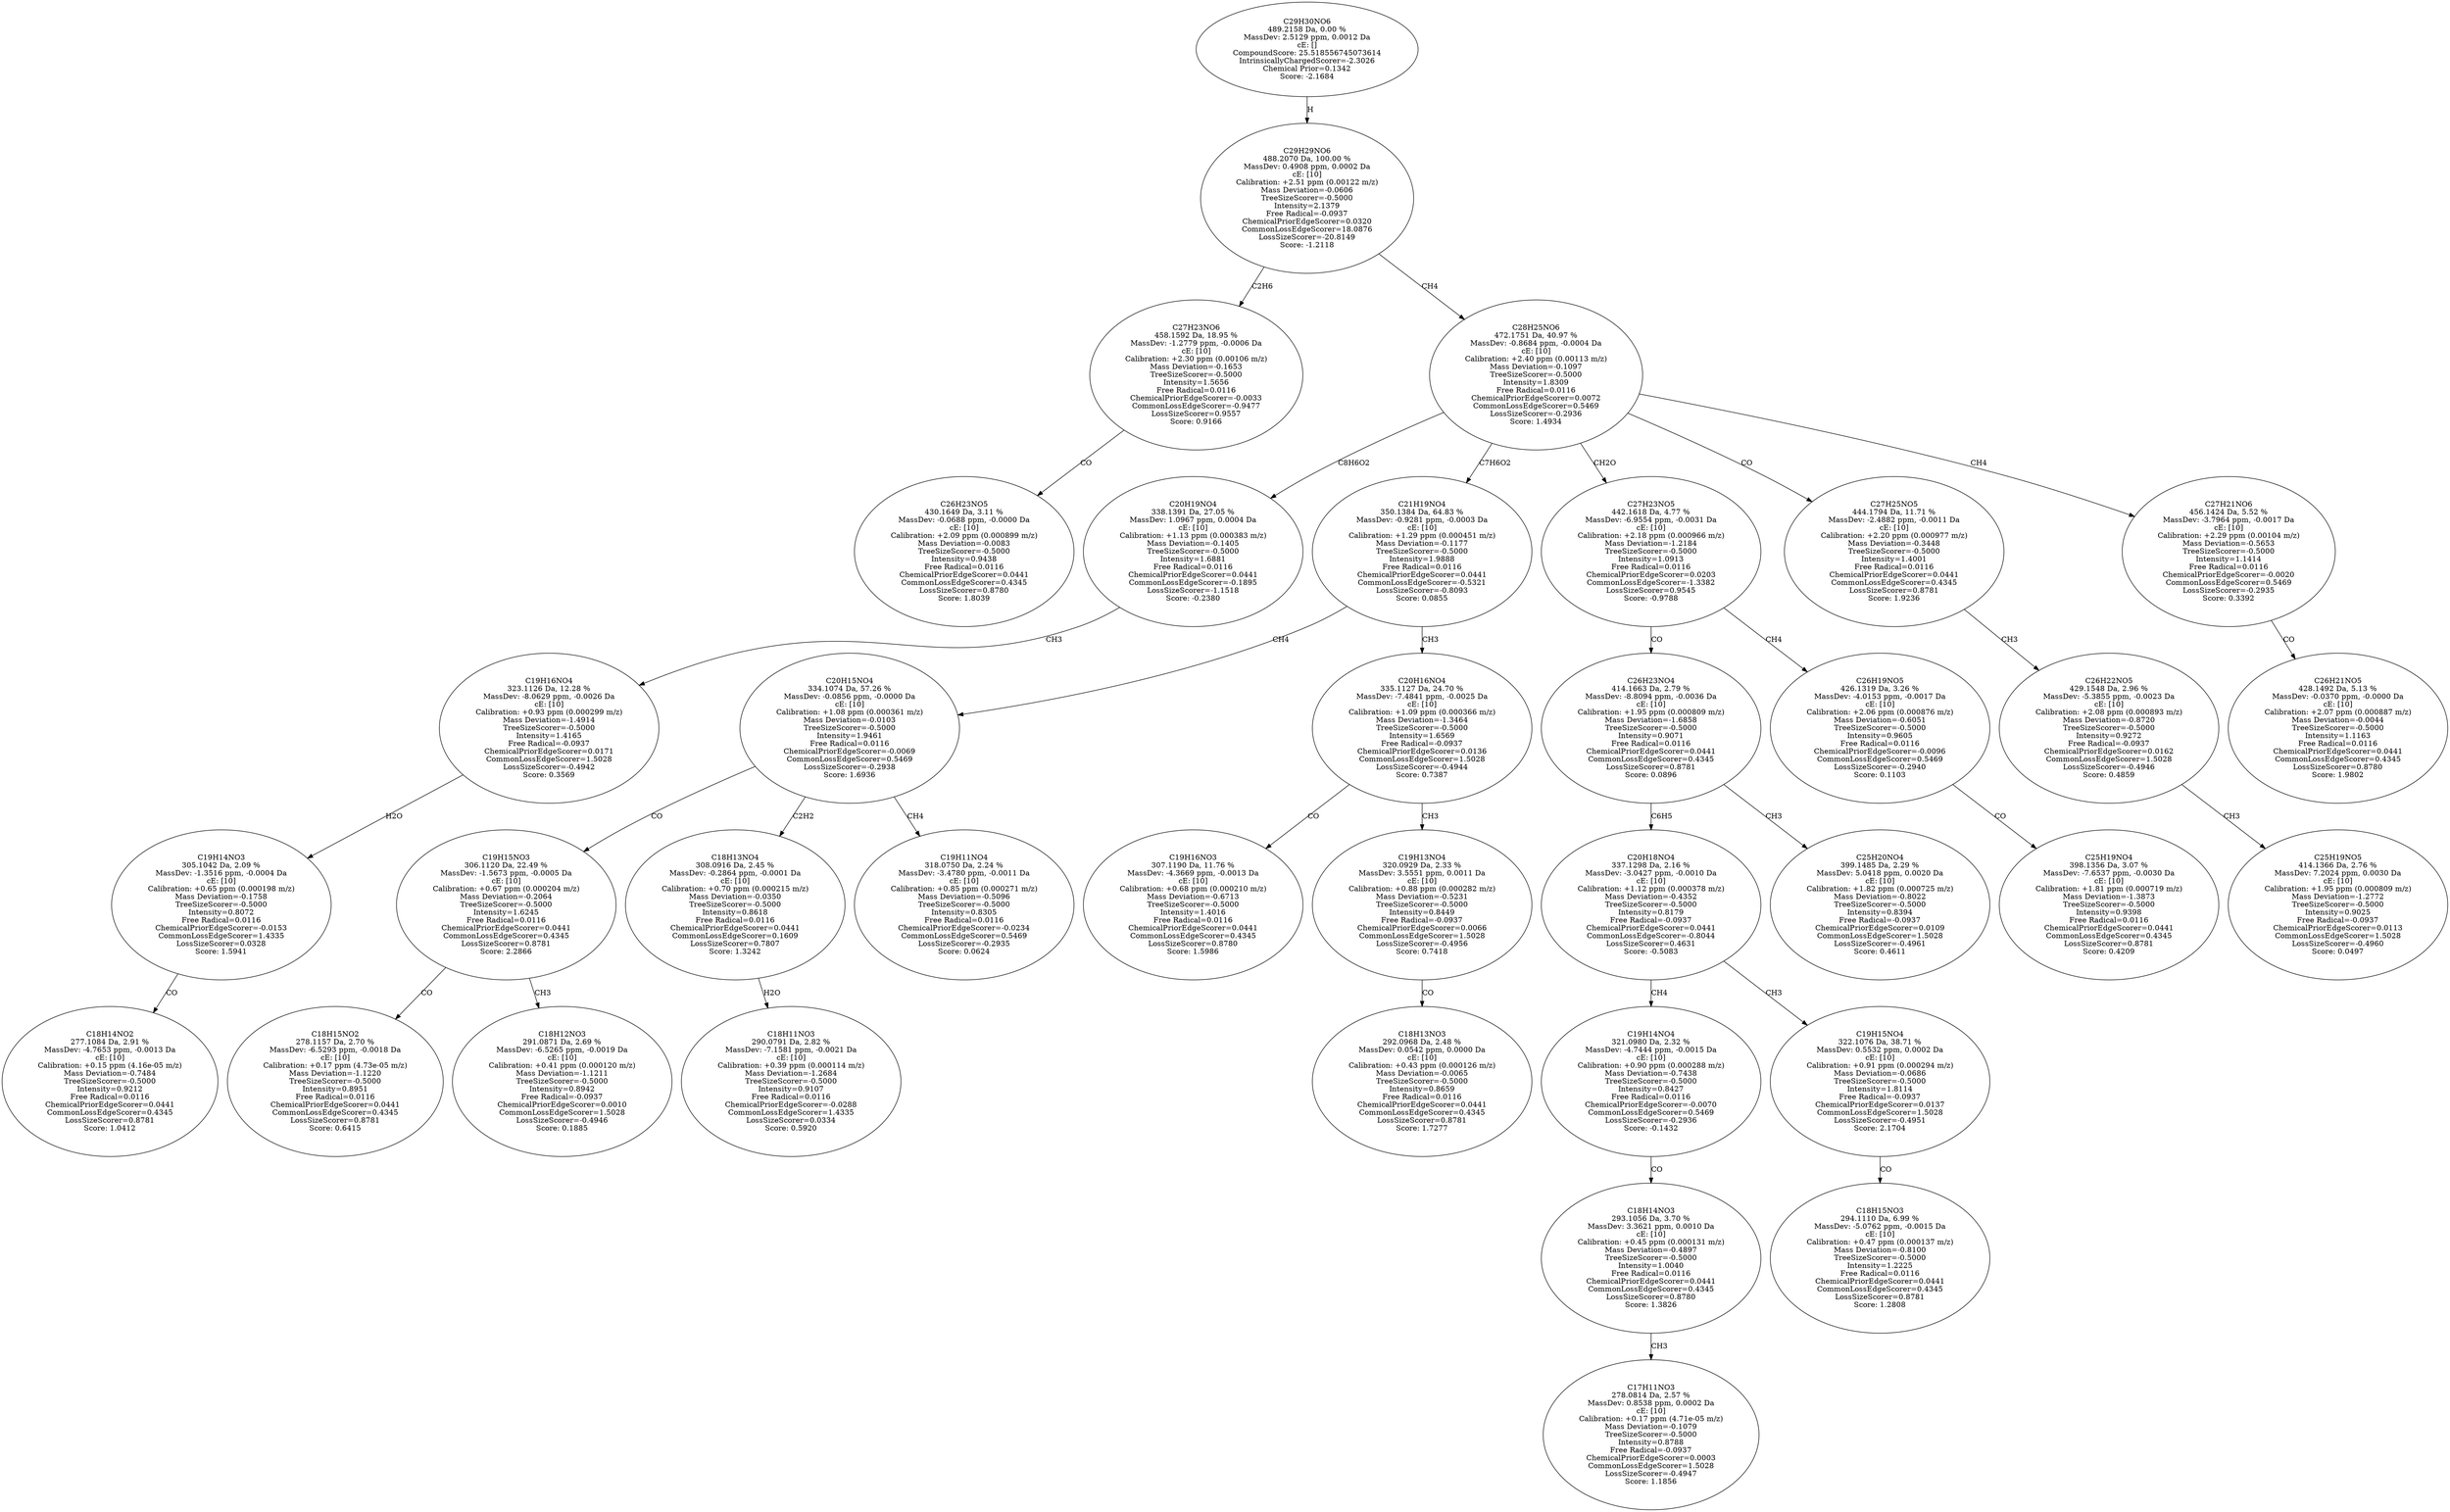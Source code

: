 strict digraph {
v1 [label="C26H23NO5\n430.1649 Da, 3.11 %\nMassDev: -0.0688 ppm, -0.0000 Da\ncE: [10]\nCalibration: +2.09 ppm (0.000899 m/z)\nMass Deviation=-0.0083\nTreeSizeScorer=-0.5000\nIntensity=0.9438\nFree Radical=0.0116\nChemicalPriorEdgeScorer=0.0441\nCommonLossEdgeScorer=0.4345\nLossSizeScorer=0.8780\nScore: 1.8039"];
v2 [label="C27H23NO6\n458.1592 Da, 18.95 %\nMassDev: -1.2779 ppm, -0.0006 Da\ncE: [10]\nCalibration: +2.30 ppm (0.00106 m/z)\nMass Deviation=-0.1653\nTreeSizeScorer=-0.5000\nIntensity=1.5656\nFree Radical=0.0116\nChemicalPriorEdgeScorer=-0.0033\nCommonLossEdgeScorer=-0.9477\nLossSizeScorer=0.9557\nScore: 0.9166"];
v3 [label="C18H14NO2\n277.1084 Da, 2.91 %\nMassDev: -4.7653 ppm, -0.0013 Da\ncE: [10]\nCalibration: +0.15 ppm (4.16e-05 m/z)\nMass Deviation=-0.7484\nTreeSizeScorer=-0.5000\nIntensity=0.9212\nFree Radical=0.0116\nChemicalPriorEdgeScorer=0.0441\nCommonLossEdgeScorer=0.4345\nLossSizeScorer=0.8781\nScore: 1.0412"];
v4 [label="C19H14NO3\n305.1042 Da, 2.09 %\nMassDev: -1.3516 ppm, -0.0004 Da\ncE: [10]\nCalibration: +0.65 ppm (0.000198 m/z)\nMass Deviation=-0.1758\nTreeSizeScorer=-0.5000\nIntensity=0.8072\nFree Radical=0.0116\nChemicalPriorEdgeScorer=-0.0153\nCommonLossEdgeScorer=1.4335\nLossSizeScorer=0.0328\nScore: 1.5941"];
v5 [label="C19H16NO4\n323.1126 Da, 12.28 %\nMassDev: -8.0629 ppm, -0.0026 Da\ncE: [10]\nCalibration: +0.93 ppm (0.000299 m/z)\nMass Deviation=-1.4914\nTreeSizeScorer=-0.5000\nIntensity=1.4165\nFree Radical=-0.0937\nChemicalPriorEdgeScorer=0.0171\nCommonLossEdgeScorer=1.5028\nLossSizeScorer=-0.4942\nScore: 0.3569"];
v6 [label="C20H19NO4\n338.1391 Da, 27.05 %\nMassDev: 1.0967 ppm, 0.0004 Da\ncE: [10]\nCalibration: +1.13 ppm (0.000383 m/z)\nMass Deviation=-0.1405\nTreeSizeScorer=-0.5000\nIntensity=1.6881\nFree Radical=0.0116\nChemicalPriorEdgeScorer=0.0441\nCommonLossEdgeScorer=-0.1895\nLossSizeScorer=-1.1518\nScore: -0.2380"];
v7 [label="C18H15NO2\n278.1157 Da, 2.70 %\nMassDev: -6.5293 ppm, -0.0018 Da\ncE: [10]\nCalibration: +0.17 ppm (4.73e-05 m/z)\nMass Deviation=-1.1220\nTreeSizeScorer=-0.5000\nIntensity=0.8951\nFree Radical=0.0116\nChemicalPriorEdgeScorer=0.0441\nCommonLossEdgeScorer=0.4345\nLossSizeScorer=0.8781\nScore: 0.6415"];
v8 [label="C18H12NO3\n291.0871 Da, 2.69 %\nMassDev: -6.5265 ppm, -0.0019 Da\ncE: [10]\nCalibration: +0.41 ppm (0.000120 m/z)\nMass Deviation=-1.1211\nTreeSizeScorer=-0.5000\nIntensity=0.8942\nFree Radical=-0.0937\nChemicalPriorEdgeScorer=0.0010\nCommonLossEdgeScorer=1.5028\nLossSizeScorer=-0.4946\nScore: 0.1885"];
v9 [label="C19H15NO3\n306.1120 Da, 22.49 %\nMassDev: -1.5673 ppm, -0.0005 Da\ncE: [10]\nCalibration: +0.67 ppm (0.000204 m/z)\nMass Deviation=-0.2064\nTreeSizeScorer=-0.5000\nIntensity=1.6245\nFree Radical=0.0116\nChemicalPriorEdgeScorer=0.0441\nCommonLossEdgeScorer=0.4345\nLossSizeScorer=0.8781\nScore: 2.2866"];
v10 [label="C18H11NO3\n290.0791 Da, 2.82 %\nMassDev: -7.1581 ppm, -0.0021 Da\ncE: [10]\nCalibration: +0.39 ppm (0.000114 m/z)\nMass Deviation=-1.2684\nTreeSizeScorer=-0.5000\nIntensity=0.9107\nFree Radical=0.0116\nChemicalPriorEdgeScorer=-0.0288\nCommonLossEdgeScorer=1.4335\nLossSizeScorer=0.0334\nScore: 0.5920"];
v11 [label="C18H13NO4\n308.0916 Da, 2.45 %\nMassDev: -0.2864 ppm, -0.0001 Da\ncE: [10]\nCalibration: +0.70 ppm (0.000215 m/z)\nMass Deviation=-0.0350\nTreeSizeScorer=-0.5000\nIntensity=0.8618\nFree Radical=0.0116\nChemicalPriorEdgeScorer=0.0441\nCommonLossEdgeScorer=0.1609\nLossSizeScorer=0.7807\nScore: 1.3242"];
v12 [label="C19H11NO4\n318.0750 Da, 2.24 %\nMassDev: -3.4780 ppm, -0.0011 Da\ncE: [10]\nCalibration: +0.85 ppm (0.000271 m/z)\nMass Deviation=-0.5096\nTreeSizeScorer=-0.5000\nIntensity=0.8305\nFree Radical=0.0116\nChemicalPriorEdgeScorer=-0.0234\nCommonLossEdgeScorer=0.5469\nLossSizeScorer=-0.2935\nScore: 0.0624"];
v13 [label="C20H15NO4\n334.1074 Da, 57.26 %\nMassDev: -0.0856 ppm, -0.0000 Da\ncE: [10]\nCalibration: +1.08 ppm (0.000361 m/z)\nMass Deviation=-0.0103\nTreeSizeScorer=-0.5000\nIntensity=1.9461\nFree Radical=0.0116\nChemicalPriorEdgeScorer=-0.0069\nCommonLossEdgeScorer=0.5469\nLossSizeScorer=-0.2938\nScore: 1.6936"];
v14 [label="C19H16NO3\n307.1190 Da, 11.76 %\nMassDev: -4.3669 ppm, -0.0013 Da\ncE: [10]\nCalibration: +0.68 ppm (0.000210 m/z)\nMass Deviation=-0.6713\nTreeSizeScorer=-0.5000\nIntensity=1.4016\nFree Radical=0.0116\nChemicalPriorEdgeScorer=0.0441\nCommonLossEdgeScorer=0.4345\nLossSizeScorer=0.8780\nScore: 1.5986"];
v15 [label="C18H13NO3\n292.0968 Da, 2.48 %\nMassDev: 0.0542 ppm, 0.0000 Da\ncE: [10]\nCalibration: +0.43 ppm (0.000126 m/z)\nMass Deviation=-0.0065\nTreeSizeScorer=-0.5000\nIntensity=0.8659\nFree Radical=0.0116\nChemicalPriorEdgeScorer=0.0441\nCommonLossEdgeScorer=0.4345\nLossSizeScorer=0.8781\nScore: 1.7277"];
v16 [label="C19H13NO4\n320.0929 Da, 2.33 %\nMassDev: 3.5551 ppm, 0.0011 Da\ncE: [10]\nCalibration: +0.88 ppm (0.000282 m/z)\nMass Deviation=-0.5231\nTreeSizeScorer=-0.5000\nIntensity=0.8449\nFree Radical=-0.0937\nChemicalPriorEdgeScorer=0.0066\nCommonLossEdgeScorer=1.5028\nLossSizeScorer=-0.4956\nScore: 0.7418"];
v17 [label="C20H16NO4\n335.1127 Da, 24.70 %\nMassDev: -7.4841 ppm, -0.0025 Da\ncE: [10]\nCalibration: +1.09 ppm (0.000366 m/z)\nMass Deviation=-1.3464\nTreeSizeScorer=-0.5000\nIntensity=1.6569\nFree Radical=-0.0937\nChemicalPriorEdgeScorer=0.0136\nCommonLossEdgeScorer=1.5028\nLossSizeScorer=-0.4944\nScore: 0.7387"];
v18 [label="C21H19NO4\n350.1384 Da, 64.83 %\nMassDev: -0.9281 ppm, -0.0003 Da\ncE: [10]\nCalibration: +1.29 ppm (0.000451 m/z)\nMass Deviation=-0.1177\nTreeSizeScorer=-0.5000\nIntensity=1.9888\nFree Radical=0.0116\nChemicalPriorEdgeScorer=0.0441\nCommonLossEdgeScorer=-0.5321\nLossSizeScorer=-0.8093\nScore: 0.0855"];
v19 [label="C17H11NO3\n278.0814 Da, 2.57 %\nMassDev: 0.8538 ppm, 0.0002 Da\ncE: [10]\nCalibration: +0.17 ppm (4.71e-05 m/z)\nMass Deviation=-0.1079\nTreeSizeScorer=-0.5000\nIntensity=0.8788\nFree Radical=-0.0937\nChemicalPriorEdgeScorer=0.0003\nCommonLossEdgeScorer=1.5028\nLossSizeScorer=-0.4947\nScore: 1.1856"];
v20 [label="C18H14NO3\n293.1056 Da, 3.70 %\nMassDev: 3.3621 ppm, 0.0010 Da\ncE: [10]\nCalibration: +0.45 ppm (0.000131 m/z)\nMass Deviation=-0.4897\nTreeSizeScorer=-0.5000\nIntensity=1.0040\nFree Radical=0.0116\nChemicalPriorEdgeScorer=0.0441\nCommonLossEdgeScorer=0.4345\nLossSizeScorer=0.8780\nScore: 1.3826"];
v21 [label="C19H14NO4\n321.0980 Da, 2.32 %\nMassDev: -4.7444 ppm, -0.0015 Da\ncE: [10]\nCalibration: +0.90 ppm (0.000288 m/z)\nMass Deviation=-0.7438\nTreeSizeScorer=-0.5000\nIntensity=0.8427\nFree Radical=0.0116\nChemicalPriorEdgeScorer=-0.0070\nCommonLossEdgeScorer=0.5469\nLossSizeScorer=-0.2936\nScore: -0.1432"];
v22 [label="C18H15NO3\n294.1110 Da, 6.99 %\nMassDev: -5.0762 ppm, -0.0015 Da\ncE: [10]\nCalibration: +0.47 ppm (0.000137 m/z)\nMass Deviation=-0.8100\nTreeSizeScorer=-0.5000\nIntensity=1.2225\nFree Radical=0.0116\nChemicalPriorEdgeScorer=0.0441\nCommonLossEdgeScorer=0.4345\nLossSizeScorer=0.8781\nScore: 1.2808"];
v23 [label="C19H15NO4\n322.1076 Da, 38.71 %\nMassDev: 0.5532 ppm, 0.0002 Da\ncE: [10]\nCalibration: +0.91 ppm (0.000294 m/z)\nMass Deviation=-0.0686\nTreeSizeScorer=-0.5000\nIntensity=1.8114\nFree Radical=-0.0937\nChemicalPriorEdgeScorer=0.0137\nCommonLossEdgeScorer=1.5028\nLossSizeScorer=-0.4951\nScore: 2.1704"];
v24 [label="C20H18NO4\n337.1298 Da, 2.16 %\nMassDev: -3.0427 ppm, -0.0010 Da\ncE: [10]\nCalibration: +1.12 ppm (0.000378 m/z)\nMass Deviation=-0.4352\nTreeSizeScorer=-0.5000\nIntensity=0.8179\nFree Radical=-0.0937\nChemicalPriorEdgeScorer=0.0441\nCommonLossEdgeScorer=-0.8044\nLossSizeScorer=0.4631\nScore: -0.5083"];
v25 [label="C25H20NO4\n399.1485 Da, 2.29 %\nMassDev: 5.0418 ppm, 0.0020 Da\ncE: [10]\nCalibration: +1.82 ppm (0.000725 m/z)\nMass Deviation=-0.8022\nTreeSizeScorer=-0.5000\nIntensity=0.8394\nFree Radical=-0.0937\nChemicalPriorEdgeScorer=0.0109\nCommonLossEdgeScorer=1.5028\nLossSizeScorer=-0.4961\nScore: 0.4611"];
v26 [label="C26H23NO4\n414.1663 Da, 2.79 %\nMassDev: -8.8094 ppm, -0.0036 Da\ncE: [10]\nCalibration: +1.95 ppm (0.000809 m/z)\nMass Deviation=-1.6858\nTreeSizeScorer=-0.5000\nIntensity=0.9071\nFree Radical=0.0116\nChemicalPriorEdgeScorer=0.0441\nCommonLossEdgeScorer=0.4345\nLossSizeScorer=0.8781\nScore: 0.0896"];
v27 [label="C25H19NO4\n398.1356 Da, 3.07 %\nMassDev: -7.6537 ppm, -0.0030 Da\ncE: [10]\nCalibration: +1.81 ppm (0.000719 m/z)\nMass Deviation=-1.3873\nTreeSizeScorer=-0.5000\nIntensity=0.9398\nFree Radical=0.0116\nChemicalPriorEdgeScorer=0.0441\nCommonLossEdgeScorer=0.4345\nLossSizeScorer=0.8781\nScore: 0.4209"];
v28 [label="C26H19NO5\n426.1319 Da, 3.26 %\nMassDev: -4.0153 ppm, -0.0017 Da\ncE: [10]\nCalibration: +2.06 ppm (0.000876 m/z)\nMass Deviation=-0.6051\nTreeSizeScorer=-0.5000\nIntensity=0.9605\nFree Radical=0.0116\nChemicalPriorEdgeScorer=-0.0096\nCommonLossEdgeScorer=0.5469\nLossSizeScorer=-0.2940\nScore: 0.1103"];
v29 [label="C27H23NO5\n442.1618 Da, 4.77 %\nMassDev: -6.9554 ppm, -0.0031 Da\ncE: [10]\nCalibration: +2.18 ppm (0.000966 m/z)\nMass Deviation=-1.2184\nTreeSizeScorer=-0.5000\nIntensity=1.0913\nFree Radical=0.0116\nChemicalPriorEdgeScorer=0.0203\nCommonLossEdgeScorer=-1.3382\nLossSizeScorer=0.9545\nScore: -0.9788"];
v30 [label="C25H19NO5\n414.1366 Da, 2.76 %\nMassDev: 7.2024 ppm, 0.0030 Da\ncE: [10]\nCalibration: +1.95 ppm (0.000809 m/z)\nMass Deviation=-1.2772\nTreeSizeScorer=-0.5000\nIntensity=0.9025\nFree Radical=-0.0937\nChemicalPriorEdgeScorer=0.0113\nCommonLossEdgeScorer=1.5028\nLossSizeScorer=-0.4960\nScore: 0.0497"];
v31 [label="C26H22NO5\n429.1548 Da, 2.96 %\nMassDev: -5.3855 ppm, -0.0023 Da\ncE: [10]\nCalibration: +2.08 ppm (0.000893 m/z)\nMass Deviation=-0.8720\nTreeSizeScorer=-0.5000\nIntensity=0.9272\nFree Radical=-0.0937\nChemicalPriorEdgeScorer=0.0162\nCommonLossEdgeScorer=1.5028\nLossSizeScorer=-0.4946\nScore: 0.4859"];
v32 [label="C27H25NO5\n444.1794 Da, 11.71 %\nMassDev: -2.4882 ppm, -0.0011 Da\ncE: [10]\nCalibration: +2.20 ppm (0.000977 m/z)\nMass Deviation=-0.3448\nTreeSizeScorer=-0.5000\nIntensity=1.4001\nFree Radical=0.0116\nChemicalPriorEdgeScorer=0.0441\nCommonLossEdgeScorer=0.4345\nLossSizeScorer=0.8781\nScore: 1.9236"];
v33 [label="C26H21NO5\n428.1492 Da, 5.13 %\nMassDev: -0.0370 ppm, -0.0000 Da\ncE: [10]\nCalibration: +2.07 ppm (0.000887 m/z)\nMass Deviation=-0.0044\nTreeSizeScorer=-0.5000\nIntensity=1.1163\nFree Radical=0.0116\nChemicalPriorEdgeScorer=0.0441\nCommonLossEdgeScorer=0.4345\nLossSizeScorer=0.8780\nScore: 1.9802"];
v34 [label="C27H21NO6\n456.1424 Da, 5.52 %\nMassDev: -3.7964 ppm, -0.0017 Da\ncE: [10]\nCalibration: +2.29 ppm (0.00104 m/z)\nMass Deviation=-0.5653\nTreeSizeScorer=-0.5000\nIntensity=1.1414\nFree Radical=0.0116\nChemicalPriorEdgeScorer=-0.0020\nCommonLossEdgeScorer=0.5469\nLossSizeScorer=-0.2935\nScore: 0.3392"];
v35 [label="C28H25NO6\n472.1751 Da, 40.97 %\nMassDev: -0.8684 ppm, -0.0004 Da\ncE: [10]\nCalibration: +2.40 ppm (0.00113 m/z)\nMass Deviation=-0.1097\nTreeSizeScorer=-0.5000\nIntensity=1.8309\nFree Radical=0.0116\nChemicalPriorEdgeScorer=0.0072\nCommonLossEdgeScorer=0.5469\nLossSizeScorer=-0.2936\nScore: 1.4934"];
v36 [label="C29H29NO6\n488.2070 Da, 100.00 %\nMassDev: 0.4908 ppm, 0.0002 Da\ncE: [10]\nCalibration: +2.51 ppm (0.00122 m/z)\nMass Deviation=-0.0606\nTreeSizeScorer=-0.5000\nIntensity=2.1379\nFree Radical=-0.0937\nChemicalPriorEdgeScorer=0.0320\nCommonLossEdgeScorer=18.0876\nLossSizeScorer=-20.8149\nScore: -1.2118"];
v37 [label="C29H30NO6\n489.2158 Da, 0.00 %\nMassDev: 2.5129 ppm, 0.0012 Da\ncE: []\nCompoundScore: 25.518556745073614\nIntrinsicallyChargedScorer=-2.3026\nChemical Prior=0.1342\nScore: -2.1684"];
v2 -> v1 [label="CO"];
v36 -> v2 [label="C2H6"];
v4 -> v3 [label="CO"];
v5 -> v4 [label="H2O"];
v6 -> v5 [label="CH3"];
v35 -> v6 [label="C8H6O2"];
v9 -> v7 [label="CO"];
v9 -> v8 [label="CH3"];
v13 -> v9 [label="CO"];
v11 -> v10 [label="H2O"];
v13 -> v11 [label="C2H2"];
v13 -> v12 [label="CH4"];
v18 -> v13 [label="CH4"];
v17 -> v14 [label="CO"];
v16 -> v15 [label="CO"];
v17 -> v16 [label="CH3"];
v18 -> v17 [label="CH3"];
v35 -> v18 [label="C7H6O2"];
v20 -> v19 [label="CH3"];
v21 -> v20 [label="CO"];
v24 -> v21 [label="CH4"];
v23 -> v22 [label="CO"];
v24 -> v23 [label="CH3"];
v26 -> v24 [label="C6H5"];
v26 -> v25 [label="CH3"];
v29 -> v26 [label="CO"];
v28 -> v27 [label="CO"];
v29 -> v28 [label="CH4"];
v35 -> v29 [label="CH2O"];
v31 -> v30 [label="CH3"];
v32 -> v31 [label="CH3"];
v35 -> v32 [label="CO"];
v34 -> v33 [label="CO"];
v35 -> v34 [label="CH4"];
v36 -> v35 [label="CH4"];
v37 -> v36 [label="H"];
}